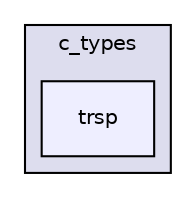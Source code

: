 digraph "/home/vicky/pgrouting/pgrouting/pgrouting/include/c_types/trsp" {
  compound=true
  node [ fontsize="10", fontname="Helvetica"];
  edge [ labelfontsize="10", labelfontname="Helvetica"];
  subgraph clusterdir_d5995d5871f728649bd47ea0d6428e03 {
    graph [ bgcolor="#ddddee", pencolor="black", label="c_types" fontname="Helvetica", fontsize="10", URL="dir_d5995d5871f728649bd47ea0d6428e03.html"]
  dir_86211cae12d563da63a5f5d2ed614c21 [shape=box, label="trsp", style="filled", fillcolor="#eeeeff", pencolor="black", URL="dir_86211cae12d563da63a5f5d2ed614c21.html"];
  }
}
